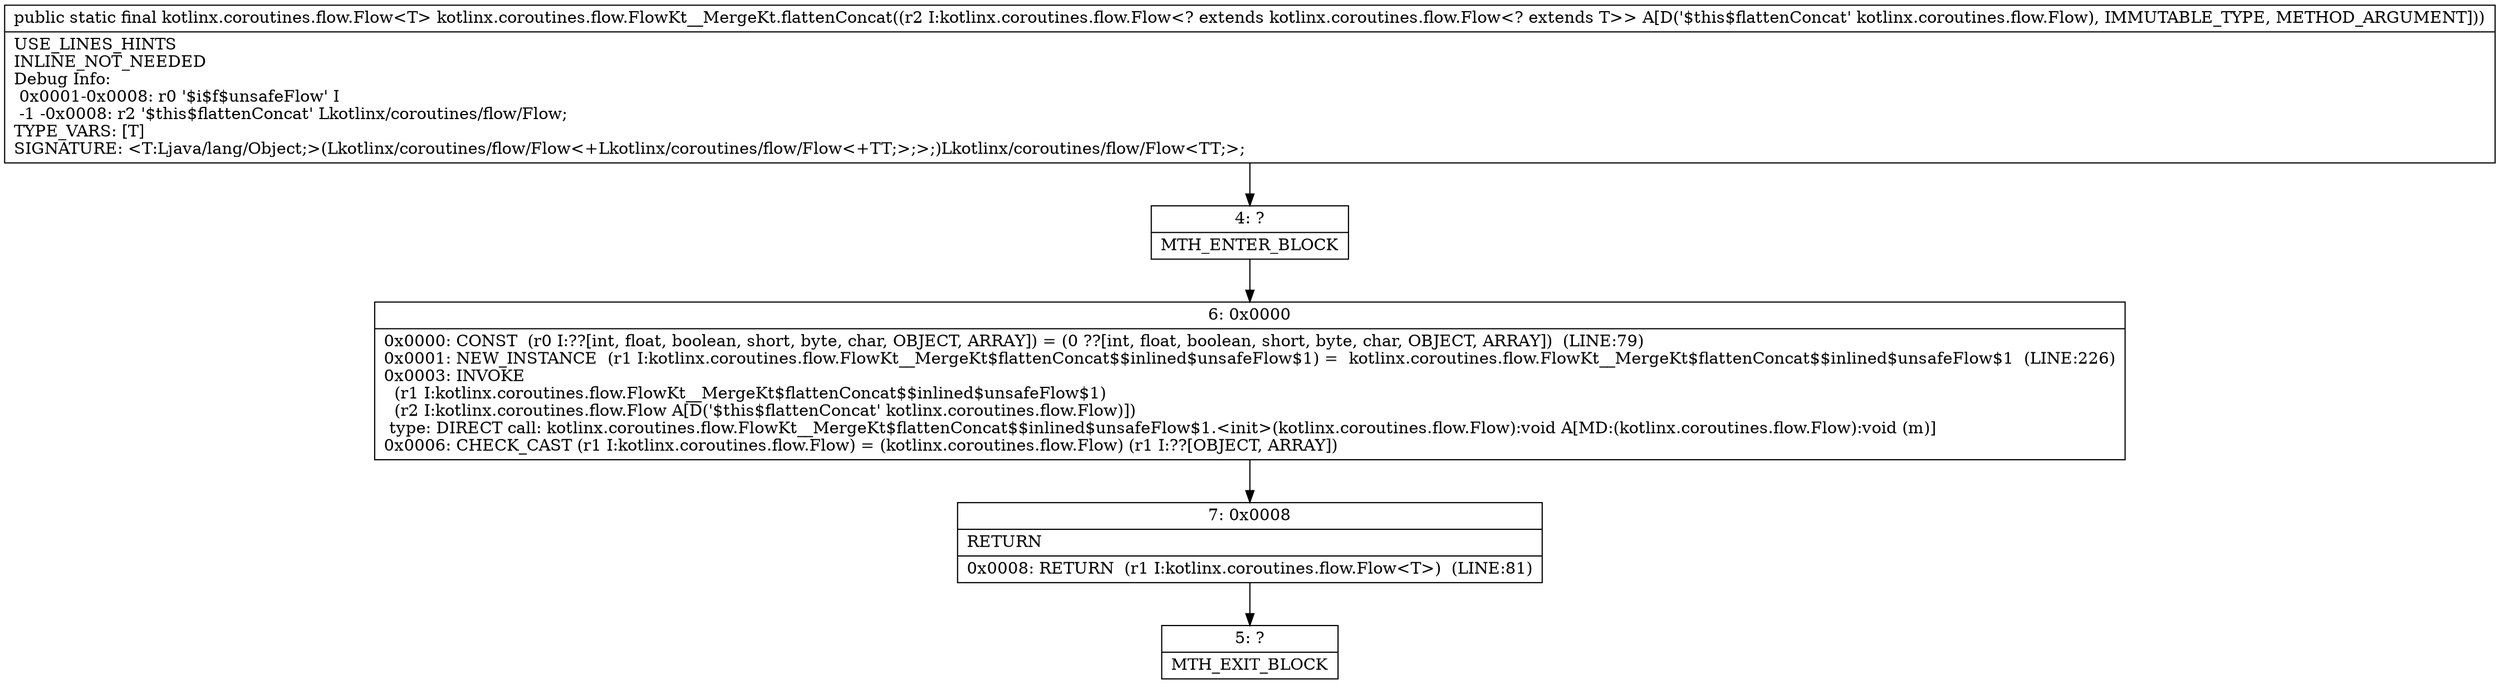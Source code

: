 digraph "CFG forkotlinx.coroutines.flow.FlowKt__MergeKt.flattenConcat(Lkotlinx\/coroutines\/flow\/Flow;)Lkotlinx\/coroutines\/flow\/Flow;" {
Node_4 [shape=record,label="{4\:\ ?|MTH_ENTER_BLOCK\l}"];
Node_6 [shape=record,label="{6\:\ 0x0000|0x0000: CONST  (r0 I:??[int, float, boolean, short, byte, char, OBJECT, ARRAY]) = (0 ??[int, float, boolean, short, byte, char, OBJECT, ARRAY])  (LINE:79)\l0x0001: NEW_INSTANCE  (r1 I:kotlinx.coroutines.flow.FlowKt__MergeKt$flattenConcat$$inlined$unsafeFlow$1) =  kotlinx.coroutines.flow.FlowKt__MergeKt$flattenConcat$$inlined$unsafeFlow$1  (LINE:226)\l0x0003: INVOKE  \l  (r1 I:kotlinx.coroutines.flow.FlowKt__MergeKt$flattenConcat$$inlined$unsafeFlow$1)\l  (r2 I:kotlinx.coroutines.flow.Flow A[D('$this$flattenConcat' kotlinx.coroutines.flow.Flow)])\l type: DIRECT call: kotlinx.coroutines.flow.FlowKt__MergeKt$flattenConcat$$inlined$unsafeFlow$1.\<init\>(kotlinx.coroutines.flow.Flow):void A[MD:(kotlinx.coroutines.flow.Flow):void (m)]\l0x0006: CHECK_CAST (r1 I:kotlinx.coroutines.flow.Flow) = (kotlinx.coroutines.flow.Flow) (r1 I:??[OBJECT, ARRAY]) \l}"];
Node_7 [shape=record,label="{7\:\ 0x0008|RETURN\l|0x0008: RETURN  (r1 I:kotlinx.coroutines.flow.Flow\<T\>)  (LINE:81)\l}"];
Node_5 [shape=record,label="{5\:\ ?|MTH_EXIT_BLOCK\l}"];
MethodNode[shape=record,label="{public static final kotlinx.coroutines.flow.Flow\<T\> kotlinx.coroutines.flow.FlowKt__MergeKt.flattenConcat((r2 I:kotlinx.coroutines.flow.Flow\<? extends kotlinx.coroutines.flow.Flow\<? extends T\>\> A[D('$this$flattenConcat' kotlinx.coroutines.flow.Flow), IMMUTABLE_TYPE, METHOD_ARGUMENT]))  | USE_LINES_HINTS\lINLINE_NOT_NEEDED\lDebug Info:\l  0x0001\-0x0008: r0 '$i$f$unsafeFlow' I\l  \-1 \-0x0008: r2 '$this$flattenConcat' Lkotlinx\/coroutines\/flow\/Flow;\lTYPE_VARS: [T]\lSIGNATURE: \<T:Ljava\/lang\/Object;\>(Lkotlinx\/coroutines\/flow\/Flow\<+Lkotlinx\/coroutines\/flow\/Flow\<+TT;\>;\>;)Lkotlinx\/coroutines\/flow\/Flow\<TT;\>;\l}"];
MethodNode -> Node_4;Node_4 -> Node_6;
Node_6 -> Node_7;
Node_7 -> Node_5;
}

